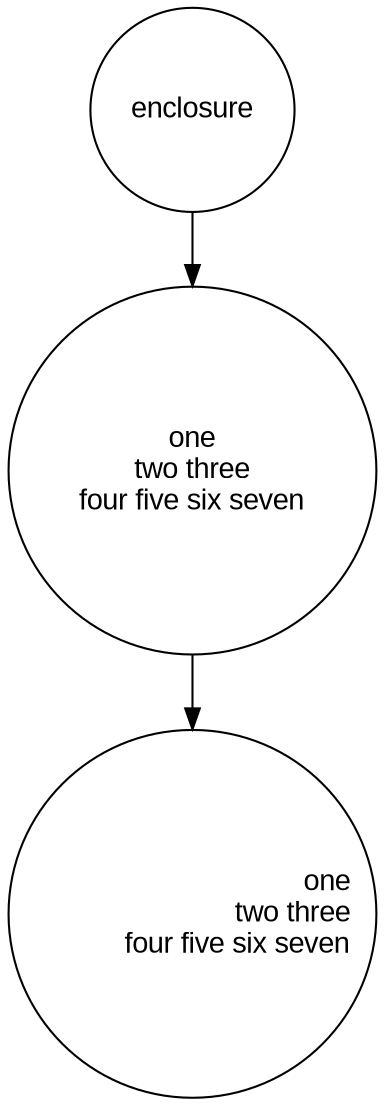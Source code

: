 digraph L {

  node [shape=circle fontname=Arial];

  a  [label="enclosure"]
  b  [label="one\ntwo three\nfour five six seven"]
  c  [label="one\rtwo three\rfour five six seven\r"]

  a -> b -> c

}
